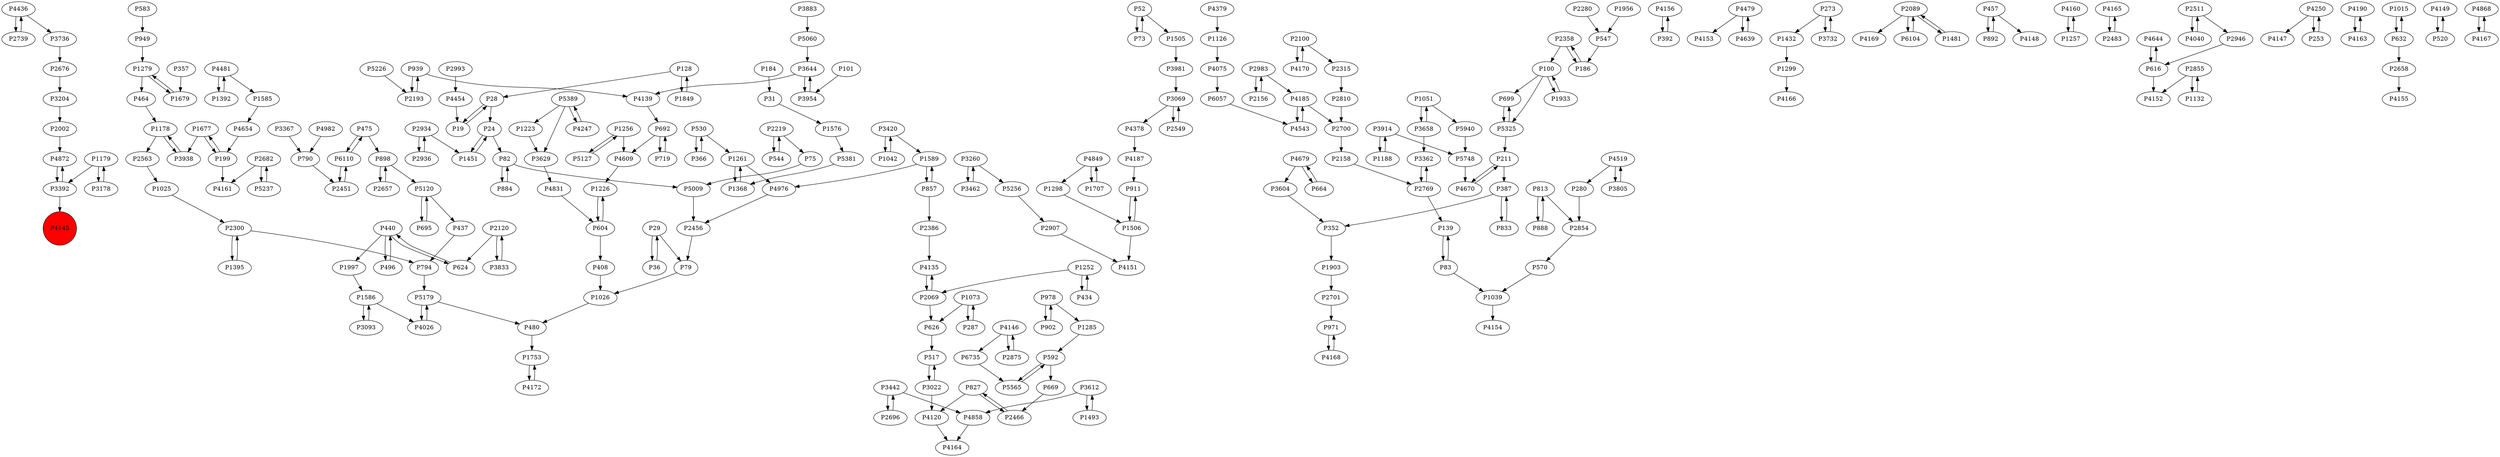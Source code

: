 digraph {
	P4436 -> P2739
	P939 -> P4139
	P692 -> P719
	P1261 -> P1368
	P1997 -> P1586
	P3981 -> P3069
	P5381 -> P1368
	P3938 -> P1178
	P100 -> P699
	P2563 -> P1025
	P2934 -> P1451
	P857 -> P2386
	P4135 -> P2069
	P199 -> P4161
	P4156 -> P392
	P4172 -> P1753
	P592 -> P669
	P794 -> P5179
	P2451 -> P6110
	P100 -> P1933
	P3604 -> P352
	P5256 -> P2907
	P2358 -> P100
	P4379 -> P1126
	P4479 -> P4153
	P1432 -> P1299
	P4454 -> P19
	P5120 -> P695
	P3462 -> P3260
	P2696 -> P3442
	P496 -> P440
	P898 -> P5120
	P352 -> P1903
	P464 -> P1178
	P2089 -> P4169
	P2300 -> P1395
	P2300 -> P794
	P457 -> P892
	P4160 -> P1257
	P75 -> P5009
	P3442 -> P4858
	P4187 -> P911
	P82 -> P5009
	P4165 -> P2483
	P475 -> P898
	P3022 -> P517
	P4654 -> P199
	P1677 -> P199
	P3833 -> P2120
	P287 -> P1073
	P4543 -> P4185
	P4644 -> P616
	P101 -> P3954
	P139 -> P83
	P437 -> P794
	P5179 -> P480
	P3736 -> P2676
	P4040 -> P2511
	P939 -> P2193
	P387 -> P352
	P1298 -> P1506
	P4250 -> P4147
	P949 -> P1279
	P1585 -> P4654
	P2739 -> P4436
	P3644 -> P4139
	P4679 -> P3604
	P36 -> P29
	P3442 -> P2696
	P357 -> P1679
	P4168 -> P971
	P5389 -> P4247
	P2855 -> P1132
	P2100 -> P2315
	P616 -> P4644
	P813 -> P888
	P24 -> P1451
	P1042 -> P3420
	P1178 -> P2563
	P2002 -> P4872
	P1506 -> P911
	P5389 -> P3629
	P827 -> P4120
	P4519 -> P280
	P1506 -> P4151
	P1252 -> P434
	P4139 -> P692
	P604 -> P1226
	P4378 -> P4187
	P273 -> P3732
	P1261 -> P4976
	P3367 -> P790
	P1026 -> P480
	P4185 -> P4543
	P833 -> P387
	P28 -> P19
	P2511 -> P2946
	P5179 -> P4026
	P1051 -> P3658
	P83 -> P1039
	P3093 -> P1586
	P5060 -> P3644
	P884 -> P82
	P902 -> P978
	P1679 -> P1279
	P2657 -> P898
	P3069 -> P4378
	P211 -> P387
	P4679 -> P664
	P82 -> P884
	P3732 -> P273
	P1285 -> P592
	P1392 -> P4481
	P911 -> P1506
	P2700 -> P2158
	P1223 -> P3629
	P2907 -> P4151
	P664 -> P4679
	P387 -> P833
	P5009 -> P2456
	P3392 -> P4872
	P83 -> P139
	P6110 -> P2451
	P592 -> P5565
	P1933 -> P100
	P4670 -> P211
	P1849 -> P128
	P4976 -> P2456
	P2219 -> P544
	P4170 -> P2100
	P3914 -> P5748
	P857 -> P1589
	P3420 -> P1042
	P4831 -> P604
	P5325 -> P211
	P6104 -> P2089
	P73 -> P52
	P2983 -> P4185
	P2676 -> P3204
	P480 -> P1753
	P3392 -> P4145
	P4146 -> P2875
	P3362 -> P2769
	P2854 -> P570
	P434 -> P1252
	P475 -> P6110
	P3883 -> P5060
	P699 -> P5325
	P29 -> P79
	P4481 -> P1392
	P1252 -> P2069
	P5127 -> P1256
	P547 -> P186
	P4190 -> P4163
	P3204 -> P2002
	P4146 -> P6735
	P544 -> P2219
	P28 -> P24
	P1753 -> P4172
	P100 -> P5325
	P2100 -> P4170
	P1179 -> P3392
	P1368 -> P1261
	P1956 -> P547
	P1279 -> P464
	P4026 -> P5179
	P1015 -> P632
	P2069 -> P626
	P4149 -> P520
	P1039 -> P4154
	P4250 -> P253
	P4247 -> P5389
	P6110 -> P475
	P1256 -> P5127
	P4163 -> P4190
	P1505 -> P3981
	P2946 -> P616
	P2993 -> P4454
	P1179 -> P3178
	P5325 -> P699
	P4872 -> P3392
	P2855 -> P4152
	P4075 -> P6057
	P3260 -> P5256
	P24 -> P82
	P2158 -> P2769
	P1586 -> P4026
	P3805 -> P4519
	P4479 -> P4639
	P2934 -> P2936
	P52 -> P73
	P583 -> P949
	P570 -> P1039
	P1025 -> P2300
	P4639 -> P4479
	P626 -> P517
	P6735 -> P5565
	P1903 -> P2701
	P2358 -> P186
	P199 -> P1677
	P4868 -> P4167
	P2219 -> P75
	P892 -> P457
	P3069 -> P2549
	P3658 -> P3362
	P4519 -> P3805
	P669 -> P2466
	P5237 -> P2682
	P2682 -> P4161
	P1073 -> P626
	P1178 -> P3938
	P440 -> P1997
	P1451 -> P24
	P1279 -> P1679
	P273 -> P1432
	P1576 -> P5381
	P1051 -> P5940
	P19 -> P28
	P719 -> P692
	P440 -> P496
	P3022 -> P4120
	P128 -> P28
	P632 -> P2658
	P2193 -> P939
	P2120 -> P3833
	P3420 -> P1589
	P1257 -> P4160
	P2983 -> P2156
	P2089 -> P1481
	P530 -> P366
	P79 -> P1026
	P695 -> P5120
	P971 -> P4168
	P4481 -> P1585
	P520 -> P4149
	P1226 -> P604
	P1481 -> P2089
	P2810 -> P2700
	P5748 -> P4670
	P1677 -> P3938
	P4849 -> P1298
	P2769 -> P139
	P5565 -> P592
	P3914 -> P1188
	P280 -> P2854
	P827 -> P2466
	P29 -> P36
	P1493 -> P3612
	P440 -> P624
	P5120 -> P437
	P790 -> P2451
	P530 -> P1261
	P517 -> P3022
	P253 -> P4250
	P2936 -> P2934
	P5226 -> P2193
	P3178 -> P1179
	P184 -> P31
	P128 -> P1849
	P1188 -> P3914
	P4120 -> P4164
	P2701 -> P971
	P1126 -> P4075
	P4858 -> P4164
	P2089 -> P6104
	P4982 -> P790
	P3658 -> P1051
	P2658 -> P4155
	P1132 -> P2855
	P3629 -> P4831
	P1586 -> P3093
	P31 -> P1576
	P3612 -> P1493
	P616 -> P4152
	P1589 -> P4976
	P604 -> P408
	P978 -> P902
	P4436 -> P3736
	P2156 -> P2983
	P692 -> P4609
	P2386 -> P4135
	P5389 -> P1223
	P1589 -> P857
	P2069 -> P4135
	P2456 -> P79
	P2769 -> P3362
	P4185 -> P2700
	P3644 -> P3954
	P2315 -> P2810
	P3612 -> P4858
	P3260 -> P3462
	P978 -> P1285
	P1073 -> P287
	P2682 -> P5237
	P392 -> P4156
	P624 -> P440
	P2120 -> P624
	P3954 -> P3644
	P408 -> P1026
	P2466 -> P827
	P888 -> P813
	P4609 -> P1226
	P2483 -> P4165
	P186 -> P2358
	P2511 -> P4040
	P1299 -> P4166
	P813 -> P2854
	P2280 -> P547
	P6057 -> P4543
	P2549 -> P3069
	P211 -> P4670
	P898 -> P2657
	P366 -> P530
	P632 -> P1015
	P5940 -> P5748
	P1707 -> P4849
	P4167 -> P4868
	P1256 -> P4609
	P4849 -> P1707
	P2875 -> P4146
	P1395 -> P2300
	P52 -> P1505
	P457 -> P4148
	P4145 [shape=circle]
	P4145 [style=filled]
	P4145 [fillcolor=red]
}